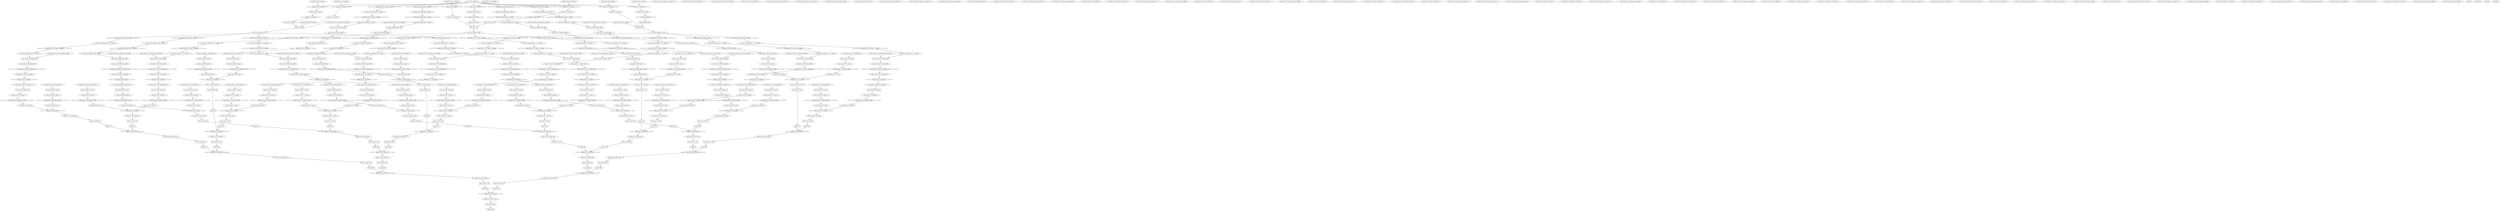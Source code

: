 digraph data_path {
  ADD_u16_u16_838_wire [shape=ellipse];
  ADD_u16_u16_844_wire [shape=ellipse];
  ADD_u16_u16_850_wire [shape=ellipse];
  ADD_u16_u16_856_wire [shape=ellipse];
  ADD_u16_u16_862_wire [shape=ellipse];
  ADD_u16_u16_868_wire [shape=ellipse];
  ADD_u16_u16_874_wire [shape=ellipse];
  ADD_u16_u16_880_wire [shape=ellipse];
  ADD_u16_u16_886_wire [shape=ellipse];
  ADD_u16_u16_892_wire [shape=ellipse];
  ADD_u16_u16_898_wire [shape=ellipse];
  ADD_u16_u16_904_wire [shape=ellipse];
  ADD_u16_u16_910_wire [shape=ellipse];
  ADD_u16_u16_916_wire [shape=ellipse];
  ADD_u16_u16_922_wire [shape=ellipse];
  ADD_u2_u2_659_wire [shape=ellipse];
  ADD_u2_u2_671_wire [shape=ellipse];
  EQ_u2_u1_640_wire [shape=ellipse];
  EQ_u2_u1_666_wire [shape=ellipse];
  MUL_u16_u16_682_wire [shape=ellipse];
  MUL_u16_u16_692_wire [shape=ellipse];
  MUL_u16_u16_702_wire [shape=ellipse];
  MUL_u16_u16_712_wire [shape=ellipse];
  MUL_u16_u16_722_wire [shape=ellipse];
  MUL_u16_u16_732_wire [shape=ellipse];
  MUL_u16_u16_742_wire [shape=ellipse];
  MUL_u16_u16_752_wire [shape=ellipse];
  MUL_u16_u16_762_wire [shape=ellipse];
  MUL_u16_u16_772_wire [shape=ellipse];
  MUL_u16_u16_782_wire [shape=ellipse];
  MUL_u16_u16_792_wire [shape=ellipse];
  MUL_u16_u16_802_wire [shape=ellipse];
  MUL_u16_u16_812_wire [shape=ellipse];
  MUL_u16_u16_822_wire [shape=ellipse];
  MUL_u16_u16_832_wire [shape=ellipse];
  R_col_to_be_replaced_1_717_resized [shape=ellipse];
  R_col_to_be_replaced_1_717_scaled [shape=ellipse];
  R_col_to_be_replaced_1_727_resized [shape=ellipse];
  R_col_to_be_replaced_1_727_scaled [shape=ellipse];
  R_col_to_be_replaced_1_737_resized [shape=ellipse];
  R_col_to_be_replaced_1_737_scaled [shape=ellipse];
  R_col_to_be_replaced_1_747_resized [shape=ellipse];
  R_col_to_be_replaced_1_747_scaled [shape=ellipse];
  R_col_to_be_replaced_2_757_resized [shape=ellipse];
  R_col_to_be_replaced_2_757_scaled [shape=ellipse];
  R_col_to_be_replaced_2_767_resized [shape=ellipse];
  R_col_to_be_replaced_2_767_scaled [shape=ellipse];
  R_col_to_be_replaced_2_777_resized [shape=ellipse];
  R_col_to_be_replaced_2_777_scaled [shape=ellipse];
  R_col_to_be_replaced_2_787_resized [shape=ellipse];
  R_col_to_be_replaced_2_787_scaled [shape=ellipse];
  R_col_to_be_replaced_3_797_resized [shape=ellipse];
  R_col_to_be_replaced_3_797_scaled [shape=ellipse];
  R_col_to_be_replaced_3_807_resized [shape=ellipse];
  R_col_to_be_replaced_3_807_scaled [shape=ellipse];
  R_col_to_be_replaced_3_817_resized [shape=ellipse];
  R_col_to_be_replaced_3_817_scaled [shape=ellipse];
  R_col_to_be_replaced_3_827_resized [shape=ellipse];
  R_col_to_be_replaced_3_827_scaled [shape=ellipse];
  R_col_to_be_replaced_677_resized [shape=ellipse];
  R_col_to_be_replaced_677_scaled [shape=ellipse];
  R_col_to_be_replaced_687_resized [shape=ellipse];
  R_col_to_be_replaced_687_scaled [shape=ellipse];
  R_col_to_be_replaced_697_resized [shape=ellipse];
  R_col_to_be_replaced_697_scaled [shape=ellipse];
  R_col_to_be_replaced_707_resized [shape=ellipse];
  R_col_to_be_replaced_707_scaled [shape=ellipse];
  SUB_u2_u2_645_wire [shape=ellipse];
  SUB_u2_u2_655_wire [shape=ellipse];
  UGE_u2_u1_652_wire [shape=ellipse];
  array_obj_ref_678_constant_part_of_offset [shape=ellipse];
  array_obj_ref_678_data_0 [shape=ellipse];
  array_obj_ref_678_final_offset [shape=ellipse];
  array_obj_ref_678_offset_scale_factor_0 [shape=ellipse];
  array_obj_ref_678_offset_scale_factor_1 [shape=ellipse];
  array_obj_ref_678_resized_base_address [shape=ellipse];
  array_obj_ref_678_root_address [shape=ellipse];
  array_obj_ref_678_wire [shape=ellipse];
  array_obj_ref_678_word_address_0 [shape=ellipse];
  array_obj_ref_678_word_offset_0 [shape=ellipse];
  array_obj_ref_681_data_0 [shape=ellipse];
  array_obj_ref_681_wire [shape=ellipse];
  array_obj_ref_681_word_address_0 [shape=ellipse];
  array_obj_ref_688_constant_part_of_offset [shape=ellipse];
  array_obj_ref_688_data_0 [shape=ellipse];
  array_obj_ref_688_final_offset [shape=ellipse];
  array_obj_ref_688_offset_scale_factor_0 [shape=ellipse];
  array_obj_ref_688_offset_scale_factor_1 [shape=ellipse];
  array_obj_ref_688_resized_base_address [shape=ellipse];
  array_obj_ref_688_root_address [shape=ellipse];
  array_obj_ref_688_wire [shape=ellipse];
  array_obj_ref_688_word_address_0 [shape=ellipse];
  array_obj_ref_688_word_offset_0 [shape=ellipse];
  array_obj_ref_691_data_0 [shape=ellipse];
  array_obj_ref_691_wire [shape=ellipse];
  array_obj_ref_691_word_address_0 [shape=ellipse];
  array_obj_ref_698_constant_part_of_offset [shape=ellipse];
  array_obj_ref_698_data_0 [shape=ellipse];
  array_obj_ref_698_final_offset [shape=ellipse];
  array_obj_ref_698_offset_scale_factor_0 [shape=ellipse];
  array_obj_ref_698_offset_scale_factor_1 [shape=ellipse];
  array_obj_ref_698_resized_base_address [shape=ellipse];
  array_obj_ref_698_root_address [shape=ellipse];
  array_obj_ref_698_wire [shape=ellipse];
  array_obj_ref_698_word_address_0 [shape=ellipse];
  array_obj_ref_698_word_offset_0 [shape=ellipse];
  array_obj_ref_701_data_0 [shape=ellipse];
  array_obj_ref_701_wire [shape=ellipse];
  array_obj_ref_701_word_address_0 [shape=ellipse];
  array_obj_ref_708_constant_part_of_offset [shape=ellipse];
  array_obj_ref_708_data_0 [shape=ellipse];
  array_obj_ref_708_final_offset [shape=ellipse];
  array_obj_ref_708_offset_scale_factor_0 [shape=ellipse];
  array_obj_ref_708_offset_scale_factor_1 [shape=ellipse];
  array_obj_ref_708_resized_base_address [shape=ellipse];
  array_obj_ref_708_root_address [shape=ellipse];
  array_obj_ref_708_wire [shape=ellipse];
  array_obj_ref_708_word_address_0 [shape=ellipse];
  array_obj_ref_708_word_offset_0 [shape=ellipse];
  array_obj_ref_711_data_0 [shape=ellipse];
  array_obj_ref_711_wire [shape=ellipse];
  array_obj_ref_711_word_address_0 [shape=ellipse];
  array_obj_ref_718_constant_part_of_offset [shape=ellipse];
  array_obj_ref_718_data_0 [shape=ellipse];
  array_obj_ref_718_final_offset [shape=ellipse];
  array_obj_ref_718_offset_scale_factor_0 [shape=ellipse];
  array_obj_ref_718_offset_scale_factor_1 [shape=ellipse];
  array_obj_ref_718_resized_base_address [shape=ellipse];
  array_obj_ref_718_root_address [shape=ellipse];
  array_obj_ref_718_wire [shape=ellipse];
  array_obj_ref_718_word_address_0 [shape=ellipse];
  array_obj_ref_718_word_offset_0 [shape=ellipse];
  array_obj_ref_721_data_0 [shape=ellipse];
  array_obj_ref_721_wire [shape=ellipse];
  array_obj_ref_721_word_address_0 [shape=ellipse];
  array_obj_ref_728_constant_part_of_offset [shape=ellipse];
  array_obj_ref_728_data_0 [shape=ellipse];
  array_obj_ref_728_final_offset [shape=ellipse];
  array_obj_ref_728_offset_scale_factor_0 [shape=ellipse];
  array_obj_ref_728_offset_scale_factor_1 [shape=ellipse];
  array_obj_ref_728_resized_base_address [shape=ellipse];
  array_obj_ref_728_root_address [shape=ellipse];
  array_obj_ref_728_wire [shape=ellipse];
  array_obj_ref_728_word_address_0 [shape=ellipse];
  array_obj_ref_728_word_offset_0 [shape=ellipse];
  array_obj_ref_731_data_0 [shape=ellipse];
  array_obj_ref_731_wire [shape=ellipse];
  array_obj_ref_731_word_address_0 [shape=ellipse];
  array_obj_ref_738_constant_part_of_offset [shape=ellipse];
  array_obj_ref_738_data_0 [shape=ellipse];
  array_obj_ref_738_final_offset [shape=ellipse];
  array_obj_ref_738_offset_scale_factor_0 [shape=ellipse];
  array_obj_ref_738_offset_scale_factor_1 [shape=ellipse];
  array_obj_ref_738_resized_base_address [shape=ellipse];
  array_obj_ref_738_root_address [shape=ellipse];
  array_obj_ref_738_wire [shape=ellipse];
  array_obj_ref_738_word_address_0 [shape=ellipse];
  array_obj_ref_738_word_offset_0 [shape=ellipse];
  array_obj_ref_741_data_0 [shape=ellipse];
  array_obj_ref_741_wire [shape=ellipse];
  array_obj_ref_741_word_address_0 [shape=ellipse];
  array_obj_ref_748_constant_part_of_offset [shape=ellipse];
  array_obj_ref_748_data_0 [shape=ellipse];
  array_obj_ref_748_final_offset [shape=ellipse];
  array_obj_ref_748_offset_scale_factor_0 [shape=ellipse];
  array_obj_ref_748_offset_scale_factor_1 [shape=ellipse];
  array_obj_ref_748_resized_base_address [shape=ellipse];
  array_obj_ref_748_root_address [shape=ellipse];
  array_obj_ref_748_wire [shape=ellipse];
  array_obj_ref_748_word_address_0 [shape=ellipse];
  array_obj_ref_748_word_offset_0 [shape=ellipse];
  array_obj_ref_751_data_0 [shape=ellipse];
  array_obj_ref_751_wire [shape=ellipse];
  array_obj_ref_751_word_address_0 [shape=ellipse];
  array_obj_ref_758_constant_part_of_offset [shape=ellipse];
  array_obj_ref_758_data_0 [shape=ellipse];
  array_obj_ref_758_final_offset [shape=ellipse];
  array_obj_ref_758_offset_scale_factor_0 [shape=ellipse];
  array_obj_ref_758_offset_scale_factor_1 [shape=ellipse];
  array_obj_ref_758_resized_base_address [shape=ellipse];
  array_obj_ref_758_root_address [shape=ellipse];
  array_obj_ref_758_wire [shape=ellipse];
  array_obj_ref_758_word_address_0 [shape=ellipse];
  array_obj_ref_758_word_offset_0 [shape=ellipse];
  array_obj_ref_761_data_0 [shape=ellipse];
  array_obj_ref_761_wire [shape=ellipse];
  array_obj_ref_761_word_address_0 [shape=ellipse];
  array_obj_ref_768_constant_part_of_offset [shape=ellipse];
  array_obj_ref_768_data_0 [shape=ellipse];
  array_obj_ref_768_final_offset [shape=ellipse];
  array_obj_ref_768_offset_scale_factor_0 [shape=ellipse];
  array_obj_ref_768_offset_scale_factor_1 [shape=ellipse];
  array_obj_ref_768_resized_base_address [shape=ellipse];
  array_obj_ref_768_root_address [shape=ellipse];
  array_obj_ref_768_wire [shape=ellipse];
  array_obj_ref_768_word_address_0 [shape=ellipse];
  array_obj_ref_768_word_offset_0 [shape=ellipse];
  array_obj_ref_771_data_0 [shape=ellipse];
  array_obj_ref_771_wire [shape=ellipse];
  array_obj_ref_771_word_address_0 [shape=ellipse];
  array_obj_ref_778_constant_part_of_offset [shape=ellipse];
  array_obj_ref_778_data_0 [shape=ellipse];
  array_obj_ref_778_final_offset [shape=ellipse];
  array_obj_ref_778_offset_scale_factor_0 [shape=ellipse];
  array_obj_ref_778_offset_scale_factor_1 [shape=ellipse];
  array_obj_ref_778_resized_base_address [shape=ellipse];
  array_obj_ref_778_root_address [shape=ellipse];
  array_obj_ref_778_wire [shape=ellipse];
  array_obj_ref_778_word_address_0 [shape=ellipse];
  array_obj_ref_778_word_offset_0 [shape=ellipse];
  array_obj_ref_781_data_0 [shape=ellipse];
  array_obj_ref_781_wire [shape=ellipse];
  array_obj_ref_781_word_address_0 [shape=ellipse];
  array_obj_ref_788_constant_part_of_offset [shape=ellipse];
  array_obj_ref_788_data_0 [shape=ellipse];
  array_obj_ref_788_final_offset [shape=ellipse];
  array_obj_ref_788_offset_scale_factor_0 [shape=ellipse];
  array_obj_ref_788_offset_scale_factor_1 [shape=ellipse];
  array_obj_ref_788_resized_base_address [shape=ellipse];
  array_obj_ref_788_root_address [shape=ellipse];
  array_obj_ref_788_wire [shape=ellipse];
  array_obj_ref_788_word_address_0 [shape=ellipse];
  array_obj_ref_788_word_offset_0 [shape=ellipse];
  array_obj_ref_791_data_0 [shape=ellipse];
  array_obj_ref_791_wire [shape=ellipse];
  array_obj_ref_791_word_address_0 [shape=ellipse];
  array_obj_ref_798_constant_part_of_offset [shape=ellipse];
  array_obj_ref_798_data_0 [shape=ellipse];
  array_obj_ref_798_final_offset [shape=ellipse];
  array_obj_ref_798_offset_scale_factor_0 [shape=ellipse];
  array_obj_ref_798_offset_scale_factor_1 [shape=ellipse];
  array_obj_ref_798_resized_base_address [shape=ellipse];
  array_obj_ref_798_root_address [shape=ellipse];
  array_obj_ref_798_wire [shape=ellipse];
  array_obj_ref_798_word_address_0 [shape=ellipse];
  array_obj_ref_798_word_offset_0 [shape=ellipse];
  array_obj_ref_801_data_0 [shape=ellipse];
  array_obj_ref_801_wire [shape=ellipse];
  array_obj_ref_801_word_address_0 [shape=ellipse];
  array_obj_ref_808_constant_part_of_offset [shape=ellipse];
  array_obj_ref_808_data_0 [shape=ellipse];
  array_obj_ref_808_final_offset [shape=ellipse];
  array_obj_ref_808_offset_scale_factor_0 [shape=ellipse];
  array_obj_ref_808_offset_scale_factor_1 [shape=ellipse];
  array_obj_ref_808_resized_base_address [shape=ellipse];
  array_obj_ref_808_root_address [shape=ellipse];
  array_obj_ref_808_wire [shape=ellipse];
  array_obj_ref_808_word_address_0 [shape=ellipse];
  array_obj_ref_808_word_offset_0 [shape=ellipse];
  array_obj_ref_811_data_0 [shape=ellipse];
  array_obj_ref_811_wire [shape=ellipse];
  array_obj_ref_811_word_address_0 [shape=ellipse];
  array_obj_ref_818_constant_part_of_offset [shape=ellipse];
  array_obj_ref_818_data_0 [shape=ellipse];
  array_obj_ref_818_final_offset [shape=ellipse];
  array_obj_ref_818_offset_scale_factor_0 [shape=ellipse];
  array_obj_ref_818_offset_scale_factor_1 [shape=ellipse];
  array_obj_ref_818_resized_base_address [shape=ellipse];
  array_obj_ref_818_root_address [shape=ellipse];
  array_obj_ref_818_wire [shape=ellipse];
  array_obj_ref_818_word_address_0 [shape=ellipse];
  array_obj_ref_818_word_offset_0 [shape=ellipse];
  array_obj_ref_821_data_0 [shape=ellipse];
  array_obj_ref_821_wire [shape=ellipse];
  array_obj_ref_821_word_address_0 [shape=ellipse];
  array_obj_ref_828_constant_part_of_offset [shape=ellipse];
  array_obj_ref_828_data_0 [shape=ellipse];
  array_obj_ref_828_final_offset [shape=ellipse];
  array_obj_ref_828_offset_scale_factor_0 [shape=ellipse];
  array_obj_ref_828_offset_scale_factor_1 [shape=ellipse];
  array_obj_ref_828_resized_base_address [shape=ellipse];
  array_obj_ref_828_root_address [shape=ellipse];
  array_obj_ref_828_wire [shape=ellipse];
  array_obj_ref_828_word_address_0 [shape=ellipse];
  array_obj_ref_828_word_offset_0 [shape=ellipse];
  array_obj_ref_831_data_0 [shape=ellipse];
  array_obj_ref_831_wire [shape=ellipse];
  array_obj_ref_831_word_address_0 [shape=ellipse];
  col_to_be_replaced_1_648 [shape=ellipse];
  col_to_be_replaced_2_662 [shape=ellipse];
  col_to_be_replaced_3_674 [shape=ellipse];
  konst_639_wire_constant [shape=ellipse];
  konst_644_wire_constant [shape=ellipse];
  konst_651_wire_constant [shape=ellipse];
  konst_654_wire_constant [shape=ellipse];
  konst_658_wire_constant [shape=ellipse];
  konst_665_wire_constant [shape=ellipse];
  konst_670_wire_constant [shape=ellipse];
  one_628 [shape=ellipse];
  pp00_804 [shape=ellipse];
  pp01_764 [shape=ellipse];
  pp02_724 [shape=ellipse];
  pp03_684 [shape=ellipse];
  pp10_814 [shape=ellipse];
  pp11_774 [shape=ellipse];
  pp12_734 [shape=ellipse];
  pp13_694 [shape=ellipse];
  pp20_824 [shape=ellipse];
  pp21_784 [shape=ellipse];
  pp22_744 [shape=ellipse];
  pp23_704 [shape=ellipse];
  pp30_834 [shape=ellipse];
  pp31_794 [shape=ellipse];
  pp32_754 [shape=ellipse];
  pp33_714 [shape=ellipse];
  sum0_840 [shape=ellipse];
  sum10_888 [shape=ellipse];
  sum11_894 [shape=ellipse];
  sum12_900 [shape=ellipse];
  sum13_906 [shape=ellipse];
  sum1_846 [shape=ellipse];
  sum20_912 [shape=ellipse];
  sum21_918 [shape=ellipse];
  sum2_852 [shape=ellipse];
  sum3_858 [shape=ellipse];
  sum4_864 [shape=ellipse];
  sum5_870 [shape=ellipse];
  sum6_876 [shape=ellipse];
  sum7_882 [shape=ellipse];
  three_636 [shape=ellipse];
  two_632 [shape=ellipse];
  type_cast_642_wire_constant [shape=ellipse];
  type_cast_646_wire [shape=ellipse];
  type_cast_656_wire [shape=ellipse];
  type_cast_660_wire [shape=ellipse];
  type_cast_668_wire_constant [shape=ellipse];
  type_cast_672_wire [shape=ellipse];
  zero_624 [shape=ellipse];
  ADD_u16_u16_838_inst [shape=diamond];
pp00_804  -> ADD_u16_u16_838_inst;
pp01_764  -> ADD_u16_u16_838_inst;
ADD_u16_u16_838_inst -> ADD_u16_u16_838_wire;
  ADD_u16_u16_844_inst [shape=diamond];
pp02_724  -> ADD_u16_u16_844_inst;
pp03_684  -> ADD_u16_u16_844_inst;
ADD_u16_u16_844_inst -> ADD_u16_u16_844_wire;
  ADD_u16_u16_850_inst [shape=diamond];
pp10_814  -> ADD_u16_u16_850_inst;
pp11_774  -> ADD_u16_u16_850_inst;
ADD_u16_u16_850_inst -> ADD_u16_u16_850_wire;
  ADD_u16_u16_856_inst [shape=diamond];
pp12_734  -> ADD_u16_u16_856_inst;
pp13_694  -> ADD_u16_u16_856_inst;
ADD_u16_u16_856_inst -> ADD_u16_u16_856_wire;
  ADD_u16_u16_862_inst [shape=diamond];
pp20_824  -> ADD_u16_u16_862_inst;
pp21_784  -> ADD_u16_u16_862_inst;
ADD_u16_u16_862_inst -> ADD_u16_u16_862_wire;
  ADD_u16_u16_868_inst [shape=diamond];
pp22_744  -> ADD_u16_u16_868_inst;
pp23_704  -> ADD_u16_u16_868_inst;
ADD_u16_u16_868_inst -> ADD_u16_u16_868_wire;
  ADD_u16_u16_874_inst [shape=diamond];
pp30_834  -> ADD_u16_u16_874_inst;
pp31_794  -> ADD_u16_u16_874_inst;
ADD_u16_u16_874_inst -> ADD_u16_u16_874_wire;
  ADD_u16_u16_880_inst [shape=diamond];
pp32_754  -> ADD_u16_u16_880_inst;
pp33_714  -> ADD_u16_u16_880_inst;
ADD_u16_u16_880_inst -> ADD_u16_u16_880_wire;
  ADD_u16_u16_886_inst [shape=diamond];
sum0_840  -> ADD_u16_u16_886_inst;
sum1_846  -> ADD_u16_u16_886_inst;
ADD_u16_u16_886_inst -> ADD_u16_u16_886_wire;
  ADD_u16_u16_892_inst [shape=diamond];
sum2_852  -> ADD_u16_u16_892_inst;
sum3_858  -> ADD_u16_u16_892_inst;
ADD_u16_u16_892_inst -> ADD_u16_u16_892_wire;
  ADD_u16_u16_898_inst [shape=diamond];
sum4_864  -> ADD_u16_u16_898_inst;
sum5_870  -> ADD_u16_u16_898_inst;
ADD_u16_u16_898_inst -> ADD_u16_u16_898_wire;
  ADD_u16_u16_904_inst [shape=diamond];
sum6_876  -> ADD_u16_u16_904_inst;
sum7_882  -> ADD_u16_u16_904_inst;
ADD_u16_u16_904_inst -> ADD_u16_u16_904_wire;
  ADD_u16_u16_910_inst [shape=diamond];
sum10_888  -> ADD_u16_u16_910_inst;
sum11_894  -> ADD_u16_u16_910_inst;
ADD_u16_u16_910_inst -> ADD_u16_u16_910_wire;
  ADD_u16_u16_916_inst [shape=diamond];
sum12_900  -> ADD_u16_u16_916_inst;
sum13_906  -> ADD_u16_u16_916_inst;
ADD_u16_u16_916_inst -> ADD_u16_u16_916_wire;
  ADD_u16_u16_922_inst [shape=diamond];
sum20_912  -> ADD_u16_u16_922_inst;
sum21_918  -> ADD_u16_u16_922_inst;
ADD_u16_u16_922_inst -> ADD_u16_u16_922_wire;
  ADD_u2_u2_659_inst [shape=diamond];
col_to_be_replaced  -> ADD_u2_u2_659_inst;
konst_658_wire_constant  -> ADD_u2_u2_659_inst;
ADD_u2_u2_659_inst -> ADD_u2_u2_659_wire;
  ADD_u2_u2_671_inst [shape=diamond];
col_to_be_replaced  -> ADD_u2_u2_671_inst;
konst_670_wire_constant  -> ADD_u2_u2_671_inst;
ADD_u2_u2_671_inst -> ADD_u2_u2_671_wire;
  EQ_u2_u1_640_inst [shape=diamond];
col_to_be_replaced  -> EQ_u2_u1_640_inst;
konst_639_wire_constant  -> EQ_u2_u1_640_inst;
EQ_u2_u1_640_inst -> EQ_u2_u1_640_wire;
  EQ_u2_u1_666_inst [shape=diamond];
col_to_be_replaced  -> EQ_u2_u1_666_inst;
konst_665_wire_constant  -> EQ_u2_u1_666_inst;
EQ_u2_u1_666_inst -> EQ_u2_u1_666_wire;
  MUL_u16_u16_682_inst [shape=diamond];
array_obj_ref_678_wire  -> MUL_u16_u16_682_inst;
array_obj_ref_681_wire  -> MUL_u16_u16_682_inst;
MUL_u16_u16_682_inst -> MUL_u16_u16_682_wire;
  MUL_u16_u16_692_inst [shape=diamond];
array_obj_ref_688_wire  -> MUL_u16_u16_692_inst;
array_obj_ref_691_wire  -> MUL_u16_u16_692_inst;
MUL_u16_u16_692_inst -> MUL_u16_u16_692_wire;
  MUL_u16_u16_702_inst [shape=diamond];
array_obj_ref_698_wire  -> MUL_u16_u16_702_inst;
array_obj_ref_701_wire  -> MUL_u16_u16_702_inst;
MUL_u16_u16_702_inst -> MUL_u16_u16_702_wire;
  MUL_u16_u16_712_inst [shape=diamond];
array_obj_ref_708_wire  -> MUL_u16_u16_712_inst;
array_obj_ref_711_wire  -> MUL_u16_u16_712_inst;
MUL_u16_u16_712_inst -> MUL_u16_u16_712_wire;
  MUL_u16_u16_722_inst [shape=diamond];
array_obj_ref_718_wire  -> MUL_u16_u16_722_inst;
array_obj_ref_721_wire  -> MUL_u16_u16_722_inst;
MUL_u16_u16_722_inst -> MUL_u16_u16_722_wire;
  MUL_u16_u16_732_inst [shape=diamond];
array_obj_ref_728_wire  -> MUL_u16_u16_732_inst;
array_obj_ref_731_wire  -> MUL_u16_u16_732_inst;
MUL_u16_u16_732_inst -> MUL_u16_u16_732_wire;
  MUL_u16_u16_742_inst [shape=diamond];
array_obj_ref_738_wire  -> MUL_u16_u16_742_inst;
array_obj_ref_741_wire  -> MUL_u16_u16_742_inst;
MUL_u16_u16_742_inst -> MUL_u16_u16_742_wire;
  MUL_u16_u16_752_inst [shape=diamond];
array_obj_ref_748_wire  -> MUL_u16_u16_752_inst;
array_obj_ref_751_wire  -> MUL_u16_u16_752_inst;
MUL_u16_u16_752_inst -> MUL_u16_u16_752_wire;
  MUL_u16_u16_762_inst [shape=diamond];
array_obj_ref_758_wire  -> MUL_u16_u16_762_inst;
array_obj_ref_761_wire  -> MUL_u16_u16_762_inst;
MUL_u16_u16_762_inst -> MUL_u16_u16_762_wire;
  MUL_u16_u16_772_inst [shape=diamond];
array_obj_ref_768_wire  -> MUL_u16_u16_772_inst;
array_obj_ref_771_wire  -> MUL_u16_u16_772_inst;
MUL_u16_u16_772_inst -> MUL_u16_u16_772_wire;
  MUL_u16_u16_782_inst [shape=diamond];
array_obj_ref_778_wire  -> MUL_u16_u16_782_inst;
array_obj_ref_781_wire  -> MUL_u16_u16_782_inst;
MUL_u16_u16_782_inst -> MUL_u16_u16_782_wire;
  MUL_u16_u16_792_inst [shape=diamond];
array_obj_ref_788_wire  -> MUL_u16_u16_792_inst;
array_obj_ref_791_wire  -> MUL_u16_u16_792_inst;
MUL_u16_u16_792_inst -> MUL_u16_u16_792_wire;
  MUL_u16_u16_802_inst [shape=diamond];
array_obj_ref_798_wire  -> MUL_u16_u16_802_inst;
array_obj_ref_801_wire  -> MUL_u16_u16_802_inst;
MUL_u16_u16_802_inst -> MUL_u16_u16_802_wire;
  MUL_u16_u16_812_inst [shape=diamond];
array_obj_ref_808_wire  -> MUL_u16_u16_812_inst;
array_obj_ref_811_wire  -> MUL_u16_u16_812_inst;
MUL_u16_u16_812_inst -> MUL_u16_u16_812_wire;
  MUL_u16_u16_822_inst [shape=diamond];
array_obj_ref_818_wire  -> MUL_u16_u16_822_inst;
array_obj_ref_821_wire  -> MUL_u16_u16_822_inst;
MUL_u16_u16_822_inst -> MUL_u16_u16_822_wire;
  MUL_u16_u16_832_inst [shape=diamond];
array_obj_ref_828_wire  -> MUL_u16_u16_832_inst;
array_obj_ref_831_wire  -> MUL_u16_u16_832_inst;
MUL_u16_u16_832_inst -> MUL_u16_u16_832_wire;
  MUX_647_inst [shape=rectangle];
EQ_u2_u1_640_wire  -> MUX_647_inst;
type_cast_642_wire_constant  -> MUX_647_inst;
type_cast_646_wire  -> MUX_647_inst;
MUX_647_inst -> col_to_be_replaced_1_648;
  MUX_661_inst [shape=rectangle];
UGE_u2_u1_652_wire  -> MUX_661_inst;
type_cast_656_wire  -> MUX_661_inst;
type_cast_660_wire  -> MUX_661_inst;
MUX_661_inst -> col_to_be_replaced_2_662;
  MUX_673_inst [shape=rectangle];
EQ_u2_u1_666_wire  -> MUX_673_inst;
type_cast_668_wire_constant  -> MUX_673_inst;
type_cast_672_wire  -> MUX_673_inst;
MUX_673_inst -> col_to_be_replaced_3_674;
  SUB_u2_u2_645_inst [shape=diamond];
col_to_be_replaced  -> SUB_u2_u2_645_inst;
konst_644_wire_constant  -> SUB_u2_u2_645_inst;
SUB_u2_u2_645_inst -> SUB_u2_u2_645_wire;
  SUB_u2_u2_655_inst [shape=diamond];
col_to_be_replaced  -> SUB_u2_u2_655_inst;
konst_654_wire_constant  -> SUB_u2_u2_655_inst;
SUB_u2_u2_655_inst -> SUB_u2_u2_655_wire;
  UGE_u2_u1_652_inst [shape=diamond];
col_to_be_replaced  -> UGE_u2_u1_652_inst;
konst_651_wire_constant  -> UGE_u2_u1_652_inst;
UGE_u2_u1_652_inst -> UGE_u2_u1_652_wire;
  array_obj_ref_678_addr_0 [shape=diamond];
array_obj_ref_678_root_address  -> array_obj_ref_678_addr_0;
array_obj_ref_678_addr_0 -> array_obj_ref_678_word_address_0;
  array_obj_ref_678_gather_scatter [shape=diamond];
array_obj_ref_678_data_0  -> array_obj_ref_678_gather_scatter;
array_obj_ref_678_gather_scatter -> array_obj_ref_678_wire;
  array_obj_ref_678_index_1_rename [shape=diamond];
R_col_to_be_replaced_677_resized  -> array_obj_ref_678_index_1_rename;
array_obj_ref_678_index_1_rename -> R_col_to_be_replaced_677_scaled;
  array_obj_ref_678_index_1_resize [shape=diamond];
col_to_be_replaced  -> array_obj_ref_678_index_1_resize;
array_obj_ref_678_index_1_resize -> R_col_to_be_replaced_677_resized;
  array_obj_ref_678_index_offset [shape=rectangle];
R_col_to_be_replaced_677_scaled  -> array_obj_ref_678_index_offset;
array_obj_ref_678_constant_part_of_offset  -> array_obj_ref_678_index_offset;
array_obj_ref_678_index_offset -> array_obj_ref_678_final_offset;
  array_obj_ref_678_load_0 [shape=rectangle];
array_obj_ref_678_word_address_0  -> array_obj_ref_678_load_0;
array_obj_ref_678_load_0 -> array_obj_ref_678_data_0;
  array_obj_ref_678_root_address_inst [shape=diamond];
array_obj_ref_678_final_offset  -> array_obj_ref_678_root_address_inst;
array_obj_ref_678_root_address_inst -> array_obj_ref_678_root_address;
  array_obj_ref_681_gather_scatter [shape=diamond];
array_obj_ref_681_data_0  -> array_obj_ref_681_gather_scatter;
array_obj_ref_681_gather_scatter -> array_obj_ref_681_wire;
  array_obj_ref_681_load_0 [shape=rectangle];
array_obj_ref_681_word_address_0  -> array_obj_ref_681_load_0;
array_obj_ref_681_load_0 -> array_obj_ref_681_data_0;
  array_obj_ref_688_addr_0 [shape=diamond];
array_obj_ref_688_root_address  -> array_obj_ref_688_addr_0;
array_obj_ref_688_addr_0 -> array_obj_ref_688_word_address_0;
  array_obj_ref_688_gather_scatter [shape=diamond];
array_obj_ref_688_data_0  -> array_obj_ref_688_gather_scatter;
array_obj_ref_688_gather_scatter -> array_obj_ref_688_wire;
  array_obj_ref_688_index_1_rename [shape=diamond];
R_col_to_be_replaced_687_resized  -> array_obj_ref_688_index_1_rename;
array_obj_ref_688_index_1_rename -> R_col_to_be_replaced_687_scaled;
  array_obj_ref_688_index_1_resize [shape=diamond];
col_to_be_replaced  -> array_obj_ref_688_index_1_resize;
array_obj_ref_688_index_1_resize -> R_col_to_be_replaced_687_resized;
  array_obj_ref_688_index_offset [shape=rectangle];
R_col_to_be_replaced_687_scaled  -> array_obj_ref_688_index_offset;
array_obj_ref_688_constant_part_of_offset  -> array_obj_ref_688_index_offset;
array_obj_ref_688_index_offset -> array_obj_ref_688_final_offset;
  array_obj_ref_688_load_0 [shape=rectangle];
array_obj_ref_688_word_address_0  -> array_obj_ref_688_load_0;
array_obj_ref_688_load_0 -> array_obj_ref_688_data_0;
  array_obj_ref_688_root_address_inst [shape=diamond];
array_obj_ref_688_final_offset  -> array_obj_ref_688_root_address_inst;
array_obj_ref_688_root_address_inst -> array_obj_ref_688_root_address;
  array_obj_ref_691_gather_scatter [shape=diamond];
array_obj_ref_691_data_0  -> array_obj_ref_691_gather_scatter;
array_obj_ref_691_gather_scatter -> array_obj_ref_691_wire;
  array_obj_ref_691_load_0 [shape=rectangle];
array_obj_ref_691_word_address_0  -> array_obj_ref_691_load_0;
array_obj_ref_691_load_0 -> array_obj_ref_691_data_0;
  array_obj_ref_698_addr_0 [shape=diamond];
array_obj_ref_698_root_address  -> array_obj_ref_698_addr_0;
array_obj_ref_698_addr_0 -> array_obj_ref_698_word_address_0;
  array_obj_ref_698_gather_scatter [shape=diamond];
array_obj_ref_698_data_0  -> array_obj_ref_698_gather_scatter;
array_obj_ref_698_gather_scatter -> array_obj_ref_698_wire;
  array_obj_ref_698_index_1_rename [shape=diamond];
R_col_to_be_replaced_697_resized  -> array_obj_ref_698_index_1_rename;
array_obj_ref_698_index_1_rename -> R_col_to_be_replaced_697_scaled;
  array_obj_ref_698_index_1_resize [shape=diamond];
col_to_be_replaced  -> array_obj_ref_698_index_1_resize;
array_obj_ref_698_index_1_resize -> R_col_to_be_replaced_697_resized;
  array_obj_ref_698_index_offset [shape=rectangle];
R_col_to_be_replaced_697_scaled  -> array_obj_ref_698_index_offset;
array_obj_ref_698_constant_part_of_offset  -> array_obj_ref_698_index_offset;
array_obj_ref_698_index_offset -> array_obj_ref_698_final_offset;
  array_obj_ref_698_load_0 [shape=rectangle];
array_obj_ref_698_word_address_0  -> array_obj_ref_698_load_0;
array_obj_ref_698_load_0 -> array_obj_ref_698_data_0;
  array_obj_ref_698_root_address_inst [shape=diamond];
array_obj_ref_698_final_offset  -> array_obj_ref_698_root_address_inst;
array_obj_ref_698_root_address_inst -> array_obj_ref_698_root_address;
  array_obj_ref_701_gather_scatter [shape=diamond];
array_obj_ref_701_data_0  -> array_obj_ref_701_gather_scatter;
array_obj_ref_701_gather_scatter -> array_obj_ref_701_wire;
  array_obj_ref_701_load_0 [shape=rectangle];
array_obj_ref_701_word_address_0  -> array_obj_ref_701_load_0;
array_obj_ref_701_load_0 -> array_obj_ref_701_data_0;
  array_obj_ref_708_addr_0 [shape=diamond];
array_obj_ref_708_root_address  -> array_obj_ref_708_addr_0;
array_obj_ref_708_addr_0 -> array_obj_ref_708_word_address_0;
  array_obj_ref_708_gather_scatter [shape=diamond];
array_obj_ref_708_data_0  -> array_obj_ref_708_gather_scatter;
array_obj_ref_708_gather_scatter -> array_obj_ref_708_wire;
  array_obj_ref_708_index_1_rename [shape=diamond];
R_col_to_be_replaced_707_resized  -> array_obj_ref_708_index_1_rename;
array_obj_ref_708_index_1_rename -> R_col_to_be_replaced_707_scaled;
  array_obj_ref_708_index_1_resize [shape=diamond];
col_to_be_replaced  -> array_obj_ref_708_index_1_resize;
array_obj_ref_708_index_1_resize -> R_col_to_be_replaced_707_resized;
  array_obj_ref_708_index_offset [shape=rectangle];
R_col_to_be_replaced_707_scaled  -> array_obj_ref_708_index_offset;
array_obj_ref_708_constant_part_of_offset  -> array_obj_ref_708_index_offset;
array_obj_ref_708_index_offset -> array_obj_ref_708_final_offset;
  array_obj_ref_708_load_0 [shape=rectangle];
array_obj_ref_708_word_address_0  -> array_obj_ref_708_load_0;
array_obj_ref_708_load_0 -> array_obj_ref_708_data_0;
  array_obj_ref_708_root_address_inst [shape=diamond];
array_obj_ref_708_final_offset  -> array_obj_ref_708_root_address_inst;
array_obj_ref_708_root_address_inst -> array_obj_ref_708_root_address;
  array_obj_ref_711_gather_scatter [shape=diamond];
array_obj_ref_711_data_0  -> array_obj_ref_711_gather_scatter;
array_obj_ref_711_gather_scatter -> array_obj_ref_711_wire;
  array_obj_ref_711_load_0 [shape=rectangle];
array_obj_ref_711_word_address_0  -> array_obj_ref_711_load_0;
array_obj_ref_711_load_0 -> array_obj_ref_711_data_0;
  array_obj_ref_718_addr_0 [shape=diamond];
array_obj_ref_718_root_address  -> array_obj_ref_718_addr_0;
array_obj_ref_718_addr_0 -> array_obj_ref_718_word_address_0;
  array_obj_ref_718_gather_scatter [shape=diamond];
array_obj_ref_718_data_0  -> array_obj_ref_718_gather_scatter;
array_obj_ref_718_gather_scatter -> array_obj_ref_718_wire;
  array_obj_ref_718_index_1_rename [shape=diamond];
R_col_to_be_replaced_1_717_resized  -> array_obj_ref_718_index_1_rename;
array_obj_ref_718_index_1_rename -> R_col_to_be_replaced_1_717_scaled;
  array_obj_ref_718_index_1_resize [shape=diamond];
col_to_be_replaced_1_648  -> array_obj_ref_718_index_1_resize;
array_obj_ref_718_index_1_resize -> R_col_to_be_replaced_1_717_resized;
  array_obj_ref_718_index_offset [shape=rectangle];
R_col_to_be_replaced_1_717_scaled  -> array_obj_ref_718_index_offset;
array_obj_ref_718_constant_part_of_offset  -> array_obj_ref_718_index_offset;
array_obj_ref_718_index_offset -> array_obj_ref_718_final_offset;
  array_obj_ref_718_load_0 [shape=rectangle];
array_obj_ref_718_word_address_0  -> array_obj_ref_718_load_0;
array_obj_ref_718_load_0 -> array_obj_ref_718_data_0;
  array_obj_ref_718_root_address_inst [shape=diamond];
array_obj_ref_718_final_offset  -> array_obj_ref_718_root_address_inst;
array_obj_ref_718_root_address_inst -> array_obj_ref_718_root_address;
  array_obj_ref_721_gather_scatter [shape=diamond];
array_obj_ref_721_data_0  -> array_obj_ref_721_gather_scatter;
array_obj_ref_721_gather_scatter -> array_obj_ref_721_wire;
  array_obj_ref_721_load_0 [shape=rectangle];
array_obj_ref_721_word_address_0  -> array_obj_ref_721_load_0;
array_obj_ref_721_load_0 -> array_obj_ref_721_data_0;
  array_obj_ref_728_addr_0 [shape=diamond];
array_obj_ref_728_root_address  -> array_obj_ref_728_addr_0;
array_obj_ref_728_addr_0 -> array_obj_ref_728_word_address_0;
  array_obj_ref_728_gather_scatter [shape=diamond];
array_obj_ref_728_data_0  -> array_obj_ref_728_gather_scatter;
array_obj_ref_728_gather_scatter -> array_obj_ref_728_wire;
  array_obj_ref_728_index_1_rename [shape=diamond];
R_col_to_be_replaced_1_727_resized  -> array_obj_ref_728_index_1_rename;
array_obj_ref_728_index_1_rename -> R_col_to_be_replaced_1_727_scaled;
  array_obj_ref_728_index_1_resize [shape=diamond];
col_to_be_replaced_1_648  -> array_obj_ref_728_index_1_resize;
array_obj_ref_728_index_1_resize -> R_col_to_be_replaced_1_727_resized;
  array_obj_ref_728_index_offset [shape=rectangle];
R_col_to_be_replaced_1_727_scaled  -> array_obj_ref_728_index_offset;
array_obj_ref_728_constant_part_of_offset  -> array_obj_ref_728_index_offset;
array_obj_ref_728_index_offset -> array_obj_ref_728_final_offset;
  array_obj_ref_728_load_0 [shape=rectangle];
array_obj_ref_728_word_address_0  -> array_obj_ref_728_load_0;
array_obj_ref_728_load_0 -> array_obj_ref_728_data_0;
  array_obj_ref_728_root_address_inst [shape=diamond];
array_obj_ref_728_final_offset  -> array_obj_ref_728_root_address_inst;
array_obj_ref_728_root_address_inst -> array_obj_ref_728_root_address;
  array_obj_ref_731_gather_scatter [shape=diamond];
array_obj_ref_731_data_0  -> array_obj_ref_731_gather_scatter;
array_obj_ref_731_gather_scatter -> array_obj_ref_731_wire;
  array_obj_ref_731_load_0 [shape=rectangle];
array_obj_ref_731_word_address_0  -> array_obj_ref_731_load_0;
array_obj_ref_731_load_0 -> array_obj_ref_731_data_0;
  array_obj_ref_738_addr_0 [shape=diamond];
array_obj_ref_738_root_address  -> array_obj_ref_738_addr_0;
array_obj_ref_738_addr_0 -> array_obj_ref_738_word_address_0;
  array_obj_ref_738_gather_scatter [shape=diamond];
array_obj_ref_738_data_0  -> array_obj_ref_738_gather_scatter;
array_obj_ref_738_gather_scatter -> array_obj_ref_738_wire;
  array_obj_ref_738_index_1_rename [shape=diamond];
R_col_to_be_replaced_1_737_resized  -> array_obj_ref_738_index_1_rename;
array_obj_ref_738_index_1_rename -> R_col_to_be_replaced_1_737_scaled;
  array_obj_ref_738_index_1_resize [shape=diamond];
col_to_be_replaced_1_648  -> array_obj_ref_738_index_1_resize;
array_obj_ref_738_index_1_resize -> R_col_to_be_replaced_1_737_resized;
  array_obj_ref_738_index_offset [shape=rectangle];
R_col_to_be_replaced_1_737_scaled  -> array_obj_ref_738_index_offset;
array_obj_ref_738_constant_part_of_offset  -> array_obj_ref_738_index_offset;
array_obj_ref_738_index_offset -> array_obj_ref_738_final_offset;
  array_obj_ref_738_load_0 [shape=rectangle];
array_obj_ref_738_word_address_0  -> array_obj_ref_738_load_0;
array_obj_ref_738_load_0 -> array_obj_ref_738_data_0;
  array_obj_ref_738_root_address_inst [shape=diamond];
array_obj_ref_738_final_offset  -> array_obj_ref_738_root_address_inst;
array_obj_ref_738_root_address_inst -> array_obj_ref_738_root_address;
  array_obj_ref_741_gather_scatter [shape=diamond];
array_obj_ref_741_data_0  -> array_obj_ref_741_gather_scatter;
array_obj_ref_741_gather_scatter -> array_obj_ref_741_wire;
  array_obj_ref_741_load_0 [shape=rectangle];
array_obj_ref_741_word_address_0  -> array_obj_ref_741_load_0;
array_obj_ref_741_load_0 -> array_obj_ref_741_data_0;
  array_obj_ref_748_addr_0 [shape=diamond];
array_obj_ref_748_root_address  -> array_obj_ref_748_addr_0;
array_obj_ref_748_addr_0 -> array_obj_ref_748_word_address_0;
  array_obj_ref_748_gather_scatter [shape=diamond];
array_obj_ref_748_data_0  -> array_obj_ref_748_gather_scatter;
array_obj_ref_748_gather_scatter -> array_obj_ref_748_wire;
  array_obj_ref_748_index_1_rename [shape=diamond];
R_col_to_be_replaced_1_747_resized  -> array_obj_ref_748_index_1_rename;
array_obj_ref_748_index_1_rename -> R_col_to_be_replaced_1_747_scaled;
  array_obj_ref_748_index_1_resize [shape=diamond];
col_to_be_replaced_1_648  -> array_obj_ref_748_index_1_resize;
array_obj_ref_748_index_1_resize -> R_col_to_be_replaced_1_747_resized;
  array_obj_ref_748_index_offset [shape=rectangle];
R_col_to_be_replaced_1_747_scaled  -> array_obj_ref_748_index_offset;
array_obj_ref_748_constant_part_of_offset  -> array_obj_ref_748_index_offset;
array_obj_ref_748_index_offset -> array_obj_ref_748_final_offset;
  array_obj_ref_748_load_0 [shape=rectangle];
array_obj_ref_748_word_address_0  -> array_obj_ref_748_load_0;
array_obj_ref_748_load_0 -> array_obj_ref_748_data_0;
  array_obj_ref_748_root_address_inst [shape=diamond];
array_obj_ref_748_final_offset  -> array_obj_ref_748_root_address_inst;
array_obj_ref_748_root_address_inst -> array_obj_ref_748_root_address;
  array_obj_ref_751_gather_scatter [shape=diamond];
array_obj_ref_751_data_0  -> array_obj_ref_751_gather_scatter;
array_obj_ref_751_gather_scatter -> array_obj_ref_751_wire;
  array_obj_ref_751_load_0 [shape=rectangle];
array_obj_ref_751_word_address_0  -> array_obj_ref_751_load_0;
array_obj_ref_751_load_0 -> array_obj_ref_751_data_0;
  array_obj_ref_758_addr_0 [shape=diamond];
array_obj_ref_758_root_address  -> array_obj_ref_758_addr_0;
array_obj_ref_758_addr_0 -> array_obj_ref_758_word_address_0;
  array_obj_ref_758_gather_scatter [shape=diamond];
array_obj_ref_758_data_0  -> array_obj_ref_758_gather_scatter;
array_obj_ref_758_gather_scatter -> array_obj_ref_758_wire;
  array_obj_ref_758_index_1_rename [shape=diamond];
R_col_to_be_replaced_2_757_resized  -> array_obj_ref_758_index_1_rename;
array_obj_ref_758_index_1_rename -> R_col_to_be_replaced_2_757_scaled;
  array_obj_ref_758_index_1_resize [shape=diamond];
col_to_be_replaced_2_662  -> array_obj_ref_758_index_1_resize;
array_obj_ref_758_index_1_resize -> R_col_to_be_replaced_2_757_resized;
  array_obj_ref_758_index_offset [shape=rectangle];
R_col_to_be_replaced_2_757_scaled  -> array_obj_ref_758_index_offset;
array_obj_ref_758_constant_part_of_offset  -> array_obj_ref_758_index_offset;
array_obj_ref_758_index_offset -> array_obj_ref_758_final_offset;
  array_obj_ref_758_load_0 [shape=rectangle];
array_obj_ref_758_word_address_0  -> array_obj_ref_758_load_0;
array_obj_ref_758_load_0 -> array_obj_ref_758_data_0;
  array_obj_ref_758_root_address_inst [shape=diamond];
array_obj_ref_758_final_offset  -> array_obj_ref_758_root_address_inst;
array_obj_ref_758_root_address_inst -> array_obj_ref_758_root_address;
  array_obj_ref_761_gather_scatter [shape=diamond];
array_obj_ref_761_data_0  -> array_obj_ref_761_gather_scatter;
array_obj_ref_761_gather_scatter -> array_obj_ref_761_wire;
  array_obj_ref_761_load_0 [shape=rectangle];
array_obj_ref_761_word_address_0  -> array_obj_ref_761_load_0;
array_obj_ref_761_load_0 -> array_obj_ref_761_data_0;
  array_obj_ref_768_addr_0 [shape=diamond];
array_obj_ref_768_root_address  -> array_obj_ref_768_addr_0;
array_obj_ref_768_addr_0 -> array_obj_ref_768_word_address_0;
  array_obj_ref_768_gather_scatter [shape=diamond];
array_obj_ref_768_data_0  -> array_obj_ref_768_gather_scatter;
array_obj_ref_768_gather_scatter -> array_obj_ref_768_wire;
  array_obj_ref_768_index_1_rename [shape=diamond];
R_col_to_be_replaced_2_767_resized  -> array_obj_ref_768_index_1_rename;
array_obj_ref_768_index_1_rename -> R_col_to_be_replaced_2_767_scaled;
  array_obj_ref_768_index_1_resize [shape=diamond];
col_to_be_replaced_2_662  -> array_obj_ref_768_index_1_resize;
array_obj_ref_768_index_1_resize -> R_col_to_be_replaced_2_767_resized;
  array_obj_ref_768_index_offset [shape=rectangle];
R_col_to_be_replaced_2_767_scaled  -> array_obj_ref_768_index_offset;
array_obj_ref_768_constant_part_of_offset  -> array_obj_ref_768_index_offset;
array_obj_ref_768_index_offset -> array_obj_ref_768_final_offset;
  array_obj_ref_768_load_0 [shape=rectangle];
array_obj_ref_768_word_address_0  -> array_obj_ref_768_load_0;
array_obj_ref_768_load_0 -> array_obj_ref_768_data_0;
  array_obj_ref_768_root_address_inst [shape=diamond];
array_obj_ref_768_final_offset  -> array_obj_ref_768_root_address_inst;
array_obj_ref_768_root_address_inst -> array_obj_ref_768_root_address;
  array_obj_ref_771_gather_scatter [shape=diamond];
array_obj_ref_771_data_0  -> array_obj_ref_771_gather_scatter;
array_obj_ref_771_gather_scatter -> array_obj_ref_771_wire;
  array_obj_ref_771_load_0 [shape=rectangle];
array_obj_ref_771_word_address_0  -> array_obj_ref_771_load_0;
array_obj_ref_771_load_0 -> array_obj_ref_771_data_0;
  array_obj_ref_778_addr_0 [shape=diamond];
array_obj_ref_778_root_address  -> array_obj_ref_778_addr_0;
array_obj_ref_778_addr_0 -> array_obj_ref_778_word_address_0;
  array_obj_ref_778_gather_scatter [shape=diamond];
array_obj_ref_778_data_0  -> array_obj_ref_778_gather_scatter;
array_obj_ref_778_gather_scatter -> array_obj_ref_778_wire;
  array_obj_ref_778_index_1_rename [shape=diamond];
R_col_to_be_replaced_2_777_resized  -> array_obj_ref_778_index_1_rename;
array_obj_ref_778_index_1_rename -> R_col_to_be_replaced_2_777_scaled;
  array_obj_ref_778_index_1_resize [shape=diamond];
col_to_be_replaced_2_662  -> array_obj_ref_778_index_1_resize;
array_obj_ref_778_index_1_resize -> R_col_to_be_replaced_2_777_resized;
  array_obj_ref_778_index_offset [shape=rectangle];
R_col_to_be_replaced_2_777_scaled  -> array_obj_ref_778_index_offset;
array_obj_ref_778_constant_part_of_offset  -> array_obj_ref_778_index_offset;
array_obj_ref_778_index_offset -> array_obj_ref_778_final_offset;
  array_obj_ref_778_load_0 [shape=rectangle];
array_obj_ref_778_word_address_0  -> array_obj_ref_778_load_0;
array_obj_ref_778_load_0 -> array_obj_ref_778_data_0;
  array_obj_ref_778_root_address_inst [shape=diamond];
array_obj_ref_778_final_offset  -> array_obj_ref_778_root_address_inst;
array_obj_ref_778_root_address_inst -> array_obj_ref_778_root_address;
  array_obj_ref_781_gather_scatter [shape=diamond];
array_obj_ref_781_data_0  -> array_obj_ref_781_gather_scatter;
array_obj_ref_781_gather_scatter -> array_obj_ref_781_wire;
  array_obj_ref_781_load_0 [shape=rectangle];
array_obj_ref_781_word_address_0  -> array_obj_ref_781_load_0;
array_obj_ref_781_load_0 -> array_obj_ref_781_data_0;
  array_obj_ref_788_addr_0 [shape=diamond];
array_obj_ref_788_root_address  -> array_obj_ref_788_addr_0;
array_obj_ref_788_addr_0 -> array_obj_ref_788_word_address_0;
  array_obj_ref_788_gather_scatter [shape=diamond];
array_obj_ref_788_data_0  -> array_obj_ref_788_gather_scatter;
array_obj_ref_788_gather_scatter -> array_obj_ref_788_wire;
  array_obj_ref_788_index_1_rename [shape=diamond];
R_col_to_be_replaced_2_787_resized  -> array_obj_ref_788_index_1_rename;
array_obj_ref_788_index_1_rename -> R_col_to_be_replaced_2_787_scaled;
  array_obj_ref_788_index_1_resize [shape=diamond];
col_to_be_replaced_2_662  -> array_obj_ref_788_index_1_resize;
array_obj_ref_788_index_1_resize -> R_col_to_be_replaced_2_787_resized;
  array_obj_ref_788_index_offset [shape=rectangle];
R_col_to_be_replaced_2_787_scaled  -> array_obj_ref_788_index_offset;
array_obj_ref_788_constant_part_of_offset  -> array_obj_ref_788_index_offset;
array_obj_ref_788_index_offset -> array_obj_ref_788_final_offset;
  array_obj_ref_788_load_0 [shape=rectangle];
array_obj_ref_788_word_address_0  -> array_obj_ref_788_load_0;
array_obj_ref_788_load_0 -> array_obj_ref_788_data_0;
  array_obj_ref_788_root_address_inst [shape=diamond];
array_obj_ref_788_final_offset  -> array_obj_ref_788_root_address_inst;
array_obj_ref_788_root_address_inst -> array_obj_ref_788_root_address;
  array_obj_ref_791_gather_scatter [shape=diamond];
array_obj_ref_791_data_0  -> array_obj_ref_791_gather_scatter;
array_obj_ref_791_gather_scatter -> array_obj_ref_791_wire;
  array_obj_ref_791_load_0 [shape=rectangle];
array_obj_ref_791_word_address_0  -> array_obj_ref_791_load_0;
array_obj_ref_791_load_0 -> array_obj_ref_791_data_0;
  array_obj_ref_798_addr_0 [shape=diamond];
array_obj_ref_798_root_address  -> array_obj_ref_798_addr_0;
array_obj_ref_798_addr_0 -> array_obj_ref_798_word_address_0;
  array_obj_ref_798_gather_scatter [shape=diamond];
array_obj_ref_798_data_0  -> array_obj_ref_798_gather_scatter;
array_obj_ref_798_gather_scatter -> array_obj_ref_798_wire;
  array_obj_ref_798_index_1_rename [shape=diamond];
R_col_to_be_replaced_3_797_resized  -> array_obj_ref_798_index_1_rename;
array_obj_ref_798_index_1_rename -> R_col_to_be_replaced_3_797_scaled;
  array_obj_ref_798_index_1_resize [shape=diamond];
col_to_be_replaced_3_674  -> array_obj_ref_798_index_1_resize;
array_obj_ref_798_index_1_resize -> R_col_to_be_replaced_3_797_resized;
  array_obj_ref_798_index_offset [shape=rectangle];
R_col_to_be_replaced_3_797_scaled  -> array_obj_ref_798_index_offset;
array_obj_ref_798_constant_part_of_offset  -> array_obj_ref_798_index_offset;
array_obj_ref_798_index_offset -> array_obj_ref_798_final_offset;
  array_obj_ref_798_load_0 [shape=rectangle];
array_obj_ref_798_word_address_0  -> array_obj_ref_798_load_0;
array_obj_ref_798_load_0 -> array_obj_ref_798_data_0;
  array_obj_ref_798_root_address_inst [shape=diamond];
array_obj_ref_798_final_offset  -> array_obj_ref_798_root_address_inst;
array_obj_ref_798_root_address_inst -> array_obj_ref_798_root_address;
  array_obj_ref_801_gather_scatter [shape=diamond];
array_obj_ref_801_data_0  -> array_obj_ref_801_gather_scatter;
array_obj_ref_801_gather_scatter -> array_obj_ref_801_wire;
  array_obj_ref_801_load_0 [shape=rectangle];
array_obj_ref_801_word_address_0  -> array_obj_ref_801_load_0;
array_obj_ref_801_load_0 -> array_obj_ref_801_data_0;
  array_obj_ref_808_addr_0 [shape=diamond];
array_obj_ref_808_root_address  -> array_obj_ref_808_addr_0;
array_obj_ref_808_addr_0 -> array_obj_ref_808_word_address_0;
  array_obj_ref_808_gather_scatter [shape=diamond];
array_obj_ref_808_data_0  -> array_obj_ref_808_gather_scatter;
array_obj_ref_808_gather_scatter -> array_obj_ref_808_wire;
  array_obj_ref_808_index_1_rename [shape=diamond];
R_col_to_be_replaced_3_807_resized  -> array_obj_ref_808_index_1_rename;
array_obj_ref_808_index_1_rename -> R_col_to_be_replaced_3_807_scaled;
  array_obj_ref_808_index_1_resize [shape=diamond];
col_to_be_replaced_3_674  -> array_obj_ref_808_index_1_resize;
array_obj_ref_808_index_1_resize -> R_col_to_be_replaced_3_807_resized;
  array_obj_ref_808_index_offset [shape=rectangle];
R_col_to_be_replaced_3_807_scaled  -> array_obj_ref_808_index_offset;
array_obj_ref_808_constant_part_of_offset  -> array_obj_ref_808_index_offset;
array_obj_ref_808_index_offset -> array_obj_ref_808_final_offset;
  array_obj_ref_808_load_0 [shape=rectangle];
array_obj_ref_808_word_address_0  -> array_obj_ref_808_load_0;
array_obj_ref_808_load_0 -> array_obj_ref_808_data_0;
  array_obj_ref_808_root_address_inst [shape=diamond];
array_obj_ref_808_final_offset  -> array_obj_ref_808_root_address_inst;
array_obj_ref_808_root_address_inst -> array_obj_ref_808_root_address;
  array_obj_ref_811_gather_scatter [shape=diamond];
array_obj_ref_811_data_0  -> array_obj_ref_811_gather_scatter;
array_obj_ref_811_gather_scatter -> array_obj_ref_811_wire;
  array_obj_ref_811_load_0 [shape=rectangle];
array_obj_ref_811_word_address_0  -> array_obj_ref_811_load_0;
array_obj_ref_811_load_0 -> array_obj_ref_811_data_0;
  array_obj_ref_818_addr_0 [shape=diamond];
array_obj_ref_818_root_address  -> array_obj_ref_818_addr_0;
array_obj_ref_818_addr_0 -> array_obj_ref_818_word_address_0;
  array_obj_ref_818_gather_scatter [shape=diamond];
array_obj_ref_818_data_0  -> array_obj_ref_818_gather_scatter;
array_obj_ref_818_gather_scatter -> array_obj_ref_818_wire;
  array_obj_ref_818_index_1_rename [shape=diamond];
R_col_to_be_replaced_3_817_resized  -> array_obj_ref_818_index_1_rename;
array_obj_ref_818_index_1_rename -> R_col_to_be_replaced_3_817_scaled;
  array_obj_ref_818_index_1_resize [shape=diamond];
col_to_be_replaced_3_674  -> array_obj_ref_818_index_1_resize;
array_obj_ref_818_index_1_resize -> R_col_to_be_replaced_3_817_resized;
  array_obj_ref_818_index_offset [shape=rectangle];
R_col_to_be_replaced_3_817_scaled  -> array_obj_ref_818_index_offset;
array_obj_ref_818_constant_part_of_offset  -> array_obj_ref_818_index_offset;
array_obj_ref_818_index_offset -> array_obj_ref_818_final_offset;
  array_obj_ref_818_load_0 [shape=rectangle];
array_obj_ref_818_word_address_0  -> array_obj_ref_818_load_0;
array_obj_ref_818_load_0 -> array_obj_ref_818_data_0;
  array_obj_ref_818_root_address_inst [shape=diamond];
array_obj_ref_818_final_offset  -> array_obj_ref_818_root_address_inst;
array_obj_ref_818_root_address_inst -> array_obj_ref_818_root_address;
  array_obj_ref_821_gather_scatter [shape=diamond];
array_obj_ref_821_data_0  -> array_obj_ref_821_gather_scatter;
array_obj_ref_821_gather_scatter -> array_obj_ref_821_wire;
  array_obj_ref_821_load_0 [shape=rectangle];
array_obj_ref_821_word_address_0  -> array_obj_ref_821_load_0;
array_obj_ref_821_load_0 -> array_obj_ref_821_data_0;
  array_obj_ref_828_addr_0 [shape=diamond];
array_obj_ref_828_root_address  -> array_obj_ref_828_addr_0;
array_obj_ref_828_addr_0 -> array_obj_ref_828_word_address_0;
  array_obj_ref_828_gather_scatter [shape=diamond];
array_obj_ref_828_data_0  -> array_obj_ref_828_gather_scatter;
array_obj_ref_828_gather_scatter -> array_obj_ref_828_wire;
  array_obj_ref_828_index_1_rename [shape=diamond];
R_col_to_be_replaced_3_827_resized  -> array_obj_ref_828_index_1_rename;
array_obj_ref_828_index_1_rename -> R_col_to_be_replaced_3_827_scaled;
  array_obj_ref_828_index_1_resize [shape=diamond];
col_to_be_replaced_3_674  -> array_obj_ref_828_index_1_resize;
array_obj_ref_828_index_1_resize -> R_col_to_be_replaced_3_827_resized;
  array_obj_ref_828_index_offset [shape=rectangle];
R_col_to_be_replaced_3_827_scaled  -> array_obj_ref_828_index_offset;
array_obj_ref_828_constant_part_of_offset  -> array_obj_ref_828_index_offset;
array_obj_ref_828_index_offset -> array_obj_ref_828_final_offset;
  array_obj_ref_828_load_0 [shape=rectangle];
array_obj_ref_828_word_address_0  -> array_obj_ref_828_load_0;
array_obj_ref_828_load_0 -> array_obj_ref_828_data_0;
  array_obj_ref_828_root_address_inst [shape=diamond];
array_obj_ref_828_final_offset  -> array_obj_ref_828_root_address_inst;
array_obj_ref_828_root_address_inst -> array_obj_ref_828_root_address;
  array_obj_ref_831_gather_scatter [shape=diamond];
array_obj_ref_831_data_0  -> array_obj_ref_831_gather_scatter;
array_obj_ref_831_gather_scatter -> array_obj_ref_831_wire;
  array_obj_ref_831_load_0 [shape=rectangle];
array_obj_ref_831_word_address_0  -> array_obj_ref_831_load_0;
array_obj_ref_831_load_0 -> array_obj_ref_831_data_0;
  type_cast_646_inst [shape=diamond];
SUB_u2_u2_645_wire  -> type_cast_646_inst;
type_cast_646_inst -> type_cast_646_wire;
  type_cast_656_inst [shape=diamond];
SUB_u2_u2_655_wire  -> type_cast_656_inst;
type_cast_656_inst -> type_cast_656_wire;
  type_cast_660_inst [shape=diamond];
ADD_u2_u2_659_wire  -> type_cast_660_inst;
type_cast_660_inst -> type_cast_660_wire;
  type_cast_672_inst [shape=diamond];
ADD_u2_u2_671_wire  -> type_cast_672_inst;
type_cast_672_inst -> type_cast_672_wire;
  type_cast_683_inst [shape=rectangle];
MUL_u16_u16_682_wire  -> type_cast_683_inst;
type_cast_683_inst -> pp03_684;
  type_cast_693_inst [shape=rectangle];
MUL_u16_u16_692_wire  -> type_cast_693_inst;
type_cast_693_inst -> pp13_694;
  type_cast_703_inst [shape=rectangle];
MUL_u16_u16_702_wire  -> type_cast_703_inst;
type_cast_703_inst -> pp23_704;
  type_cast_713_inst [shape=rectangle];
MUL_u16_u16_712_wire  -> type_cast_713_inst;
type_cast_713_inst -> pp33_714;
  type_cast_723_inst [shape=rectangle];
MUL_u16_u16_722_wire  -> type_cast_723_inst;
type_cast_723_inst -> pp02_724;
  type_cast_733_inst [shape=rectangle];
MUL_u16_u16_732_wire  -> type_cast_733_inst;
type_cast_733_inst -> pp12_734;
  type_cast_743_inst [shape=rectangle];
MUL_u16_u16_742_wire  -> type_cast_743_inst;
type_cast_743_inst -> pp22_744;
  type_cast_753_inst [shape=rectangle];
MUL_u16_u16_752_wire  -> type_cast_753_inst;
type_cast_753_inst -> pp32_754;
  type_cast_763_inst [shape=rectangle];
MUL_u16_u16_762_wire  -> type_cast_763_inst;
type_cast_763_inst -> pp01_764;
  type_cast_773_inst [shape=rectangle];
MUL_u16_u16_772_wire  -> type_cast_773_inst;
type_cast_773_inst -> pp11_774;
  type_cast_783_inst [shape=rectangle];
MUL_u16_u16_782_wire  -> type_cast_783_inst;
type_cast_783_inst -> pp21_784;
  type_cast_793_inst [shape=rectangle];
MUL_u16_u16_792_wire  -> type_cast_793_inst;
type_cast_793_inst -> pp31_794;
  type_cast_803_inst [shape=rectangle];
MUL_u16_u16_802_wire  -> type_cast_803_inst;
type_cast_803_inst -> pp00_804;
  type_cast_813_inst [shape=rectangle];
MUL_u16_u16_812_wire  -> type_cast_813_inst;
type_cast_813_inst -> pp10_814;
  type_cast_823_inst [shape=rectangle];
MUL_u16_u16_822_wire  -> type_cast_823_inst;
type_cast_823_inst -> pp20_824;
  type_cast_833_inst [shape=rectangle];
MUL_u16_u16_832_wire  -> type_cast_833_inst;
type_cast_833_inst -> pp30_834;
  type_cast_839_inst [shape=rectangle];
ADD_u16_u16_838_wire  -> type_cast_839_inst;
type_cast_839_inst -> sum0_840;
  type_cast_845_inst [shape=rectangle];
ADD_u16_u16_844_wire  -> type_cast_845_inst;
type_cast_845_inst -> sum1_846;
  type_cast_851_inst [shape=rectangle];
ADD_u16_u16_850_wire  -> type_cast_851_inst;
type_cast_851_inst -> sum2_852;
  type_cast_857_inst [shape=rectangle];
ADD_u16_u16_856_wire  -> type_cast_857_inst;
type_cast_857_inst -> sum3_858;
  type_cast_863_inst [shape=rectangle];
ADD_u16_u16_862_wire  -> type_cast_863_inst;
type_cast_863_inst -> sum4_864;
  type_cast_869_inst [shape=rectangle];
ADD_u16_u16_868_wire  -> type_cast_869_inst;
type_cast_869_inst -> sum5_870;
  type_cast_875_inst [shape=rectangle];
ADD_u16_u16_874_wire  -> type_cast_875_inst;
type_cast_875_inst -> sum6_876;
  type_cast_881_inst [shape=rectangle];
ADD_u16_u16_880_wire  -> type_cast_881_inst;
type_cast_881_inst -> sum7_882;
  type_cast_887_inst [shape=rectangle];
ADD_u16_u16_886_wire  -> type_cast_887_inst;
type_cast_887_inst -> sum10_888;
  type_cast_893_inst [shape=rectangle];
ADD_u16_u16_892_wire  -> type_cast_893_inst;
type_cast_893_inst -> sum11_894;
  type_cast_899_inst [shape=rectangle];
ADD_u16_u16_898_wire  -> type_cast_899_inst;
type_cast_899_inst -> sum12_900;
  type_cast_905_inst [shape=rectangle];
ADD_u16_u16_904_wire  -> type_cast_905_inst;
type_cast_905_inst -> sum13_906;
  type_cast_911_inst [shape=rectangle];
ADD_u16_u16_910_wire  -> type_cast_911_inst;
type_cast_911_inst -> sum20_912;
  type_cast_917_inst [shape=rectangle];
ADD_u16_u16_916_wire  -> type_cast_917_inst;
type_cast_917_inst -> sum21_918;
  type_cast_923_inst [shape=rectangle];
ADD_u16_u16_922_wire  -> type_cast_923_inst;
type_cast_923_inst -> ofmap_pixel;
}
